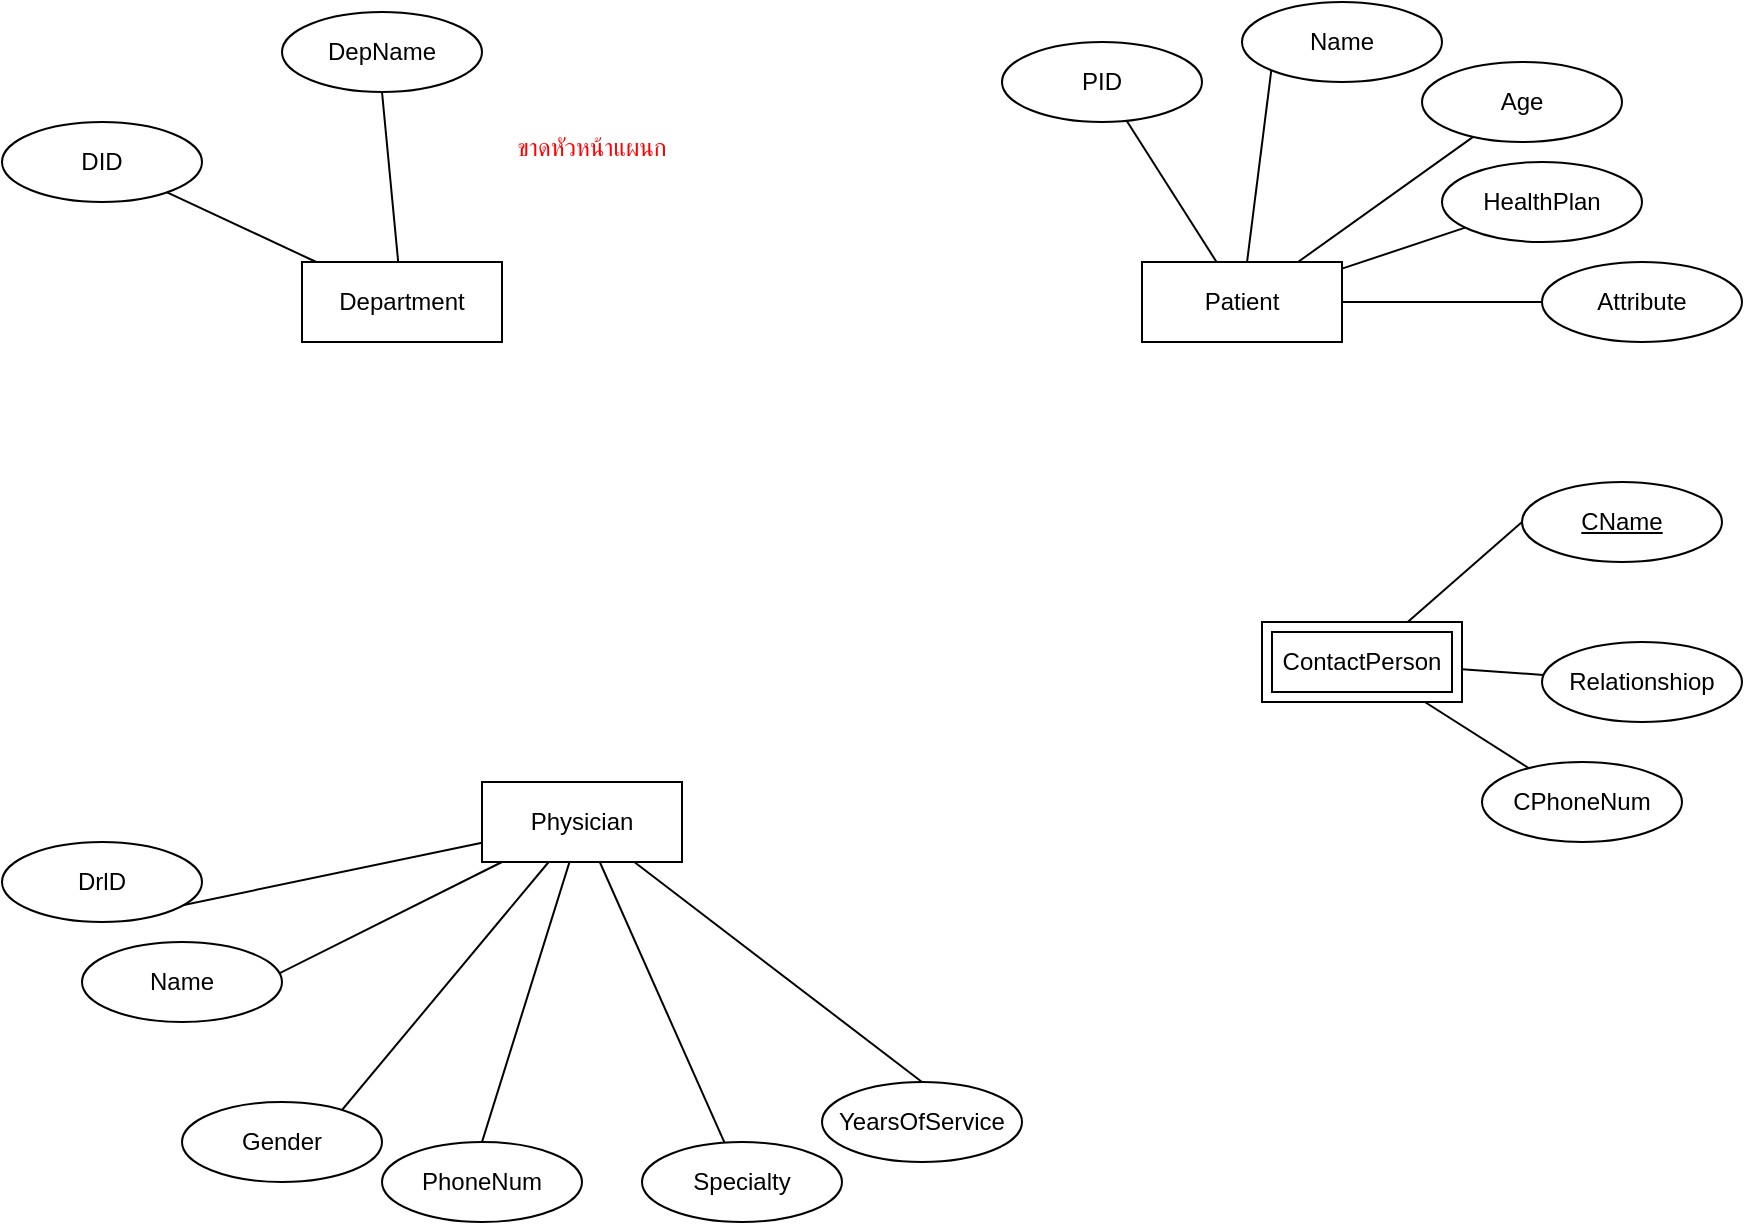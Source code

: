 <mxfile version="26.0.14">
  <diagram name="Page-1" id="JVXTvn9zTPaTGyFRO_n1">
    <mxGraphModel dx="1664" dy="946" grid="1" gridSize="10" guides="1" tooltips="1" connect="1" arrows="1" fold="1" page="1" pageScale="1" pageWidth="1600" pageHeight="900" math="0" shadow="0">
      <root>
        <mxCell id="0" />
        <mxCell id="1" parent="0" />
        <mxCell id="Zd7Eg9PDy9-OItPxuNQ6-11" style="rounded=0;orthogonalLoop=1;jettySize=auto;html=1;strokeColor=default;endArrow=none;startFill=0;" edge="1" parent="1" source="Zd7Eg9PDy9-OItPxuNQ6-9" target="Zd7Eg9PDy9-OItPxuNQ6-10">
          <mxGeometry relative="1" as="geometry" />
        </mxCell>
        <mxCell id="Zd7Eg9PDy9-OItPxuNQ6-13" style="rounded=0;orthogonalLoop=1;jettySize=auto;html=1;entryX=0.5;entryY=1;entryDx=0;entryDy=0;endArrow=none;startFill=0;" edge="1" parent="1" source="Zd7Eg9PDy9-OItPxuNQ6-9" target="Zd7Eg9PDy9-OItPxuNQ6-12">
          <mxGeometry relative="1" as="geometry" />
        </mxCell>
        <mxCell id="Zd7Eg9PDy9-OItPxuNQ6-9" value="Department" style="whiteSpace=wrap;html=1;align=center;" vertex="1" parent="1">
          <mxGeometry x="200" y="170" width="100" height="40" as="geometry" />
        </mxCell>
        <mxCell id="Zd7Eg9PDy9-OItPxuNQ6-10" value="DID" style="ellipse;whiteSpace=wrap;html=1;align=center;" vertex="1" parent="1">
          <mxGeometry x="50" y="100" width="100" height="40" as="geometry" />
        </mxCell>
        <mxCell id="Zd7Eg9PDy9-OItPxuNQ6-12" value="DepName" style="ellipse;whiteSpace=wrap;html=1;align=center;" vertex="1" parent="1">
          <mxGeometry x="190" y="45" width="100" height="40" as="geometry" />
        </mxCell>
        <mxCell id="Zd7Eg9PDy9-OItPxuNQ6-17" value="&lt;font style=&quot;color: rgb(255, 0, 0);&quot;&gt;ขาดหัวหน้าแผนก&lt;/font&gt;" style="text;html=1;align=center;verticalAlign=middle;whiteSpace=wrap;rounded=0;" vertex="1" parent="1">
          <mxGeometry x="300" y="85" width="90" height="55" as="geometry" />
        </mxCell>
        <mxCell id="Zd7Eg9PDy9-OItPxuNQ6-30" style="rounded=0;orthogonalLoop=1;jettySize=auto;html=1;endArrow=none;startFill=0;" edge="1" parent="1" source="Zd7Eg9PDy9-OItPxuNQ6-18" target="Zd7Eg9PDy9-OItPxuNQ6-19">
          <mxGeometry relative="1" as="geometry" />
        </mxCell>
        <mxCell id="Zd7Eg9PDy9-OItPxuNQ6-31" style="rounded=0;orthogonalLoop=1;jettySize=auto;html=1;entryX=0;entryY=1;entryDx=0;entryDy=0;endArrow=none;startFill=0;" edge="1" parent="1" source="Zd7Eg9PDy9-OItPxuNQ6-18" target="Zd7Eg9PDy9-OItPxuNQ6-24">
          <mxGeometry relative="1" as="geometry" />
        </mxCell>
        <mxCell id="Zd7Eg9PDy9-OItPxuNQ6-32" style="rounded=0;orthogonalLoop=1;jettySize=auto;html=1;endArrow=none;startFill=0;" edge="1" parent="1" source="Zd7Eg9PDy9-OItPxuNQ6-18" target="Zd7Eg9PDy9-OItPxuNQ6-23">
          <mxGeometry relative="1" as="geometry" />
        </mxCell>
        <mxCell id="Zd7Eg9PDy9-OItPxuNQ6-34" style="rounded=0;orthogonalLoop=1;jettySize=auto;html=1;endArrow=none;startFill=0;" edge="1" parent="1" source="Zd7Eg9PDy9-OItPxuNQ6-18" target="Zd7Eg9PDy9-OItPxuNQ6-33">
          <mxGeometry relative="1" as="geometry" />
        </mxCell>
        <mxCell id="Zd7Eg9PDy9-OItPxuNQ6-42" style="rounded=0;orthogonalLoop=1;jettySize=auto;html=1;endArrow=none;startFill=0;" edge="1" parent="1" source="Zd7Eg9PDy9-OItPxuNQ6-18" target="Zd7Eg9PDy9-OItPxuNQ6-37">
          <mxGeometry relative="1" as="geometry" />
        </mxCell>
        <mxCell id="Zd7Eg9PDy9-OItPxuNQ6-18" value="Patient" style="whiteSpace=wrap;html=1;align=center;" vertex="1" parent="1">
          <mxGeometry x="620" y="170" width="100" height="40" as="geometry" />
        </mxCell>
        <mxCell id="Zd7Eg9PDy9-OItPxuNQ6-19" value="PID" style="ellipse;whiteSpace=wrap;html=1;align=center;" vertex="1" parent="1">
          <mxGeometry x="550" y="60" width="100" height="40" as="geometry" />
        </mxCell>
        <mxCell id="Zd7Eg9PDy9-OItPxuNQ6-23" value="Age" style="ellipse;whiteSpace=wrap;html=1;align=center;" vertex="1" parent="1">
          <mxGeometry x="760" y="70" width="100" height="40" as="geometry" />
        </mxCell>
        <mxCell id="Zd7Eg9PDy9-OItPxuNQ6-24" value="Name" style="ellipse;whiteSpace=wrap;html=1;align=center;" vertex="1" parent="1">
          <mxGeometry x="670" y="40" width="100" height="40" as="geometry" />
        </mxCell>
        <mxCell id="Zd7Eg9PDy9-OItPxuNQ6-33" value="HealthPlan" style="ellipse;whiteSpace=wrap;html=1;align=center;" vertex="1" parent="1">
          <mxGeometry x="770" y="120" width="100" height="40" as="geometry" />
        </mxCell>
        <mxCell id="Zd7Eg9PDy9-OItPxuNQ6-37" value="Attribute" style="ellipse;whiteSpace=wrap;html=1;align=center;" vertex="1" parent="1">
          <mxGeometry x="820" y="170" width="100" height="40" as="geometry" />
        </mxCell>
        <mxCell id="Zd7Eg9PDy9-OItPxuNQ6-47" style="rounded=0;orthogonalLoop=1;jettySize=auto;html=1;entryX=0;entryY=0.5;entryDx=0;entryDy=0;endArrow=none;startFill=0;" edge="1" parent="1" source="Zd7Eg9PDy9-OItPxuNQ6-43" target="Zd7Eg9PDy9-OItPxuNQ6-44">
          <mxGeometry relative="1" as="geometry" />
        </mxCell>
        <mxCell id="Zd7Eg9PDy9-OItPxuNQ6-48" style="rounded=0;orthogonalLoop=1;jettySize=auto;html=1;endArrow=none;startFill=0;" edge="1" parent="1" source="Zd7Eg9PDy9-OItPxuNQ6-43" target="Zd7Eg9PDy9-OItPxuNQ6-45">
          <mxGeometry relative="1" as="geometry" />
        </mxCell>
        <mxCell id="Zd7Eg9PDy9-OItPxuNQ6-49" style="rounded=0;orthogonalLoop=1;jettySize=auto;html=1;endArrow=none;startFill=0;" edge="1" parent="1" source="Zd7Eg9PDy9-OItPxuNQ6-43" target="Zd7Eg9PDy9-OItPxuNQ6-46">
          <mxGeometry relative="1" as="geometry" />
        </mxCell>
        <mxCell id="Zd7Eg9PDy9-OItPxuNQ6-43" value="ContactPerson" style="shape=ext;margin=3;double=1;whiteSpace=wrap;html=1;align=center;" vertex="1" parent="1">
          <mxGeometry x="680" y="350" width="100" height="40" as="geometry" />
        </mxCell>
        <mxCell id="Zd7Eg9PDy9-OItPxuNQ6-44" value="CName" style="ellipse;whiteSpace=wrap;html=1;align=center;fontStyle=4;" vertex="1" parent="1">
          <mxGeometry x="810" y="280" width="100" height="40" as="geometry" />
        </mxCell>
        <mxCell id="Zd7Eg9PDy9-OItPxuNQ6-45" value="Relationshiop" style="ellipse;whiteSpace=wrap;html=1;align=center;" vertex="1" parent="1">
          <mxGeometry x="820" y="360" width="100" height="40" as="geometry" />
        </mxCell>
        <mxCell id="Zd7Eg9PDy9-OItPxuNQ6-46" value="CPhoneNum" style="ellipse;whiteSpace=wrap;html=1;align=center;" vertex="1" parent="1">
          <mxGeometry x="790" y="420" width="100" height="40" as="geometry" />
        </mxCell>
        <mxCell id="Zd7Eg9PDy9-OItPxuNQ6-57" style="rounded=0;orthogonalLoop=1;jettySize=auto;html=1;entryX=0.5;entryY=1;entryDx=0;entryDy=0;endArrow=none;startFill=0;" edge="1" parent="1" source="Zd7Eg9PDy9-OItPxuNQ6-50" target="Zd7Eg9PDy9-OItPxuNQ6-51">
          <mxGeometry relative="1" as="geometry" />
        </mxCell>
        <mxCell id="Zd7Eg9PDy9-OItPxuNQ6-58" style="rounded=0;orthogonalLoop=1;jettySize=auto;html=1;entryX=0.5;entryY=1;entryDx=0;entryDy=0;endArrow=none;startFill=0;" edge="1" parent="1" source="Zd7Eg9PDy9-OItPxuNQ6-50" target="Zd7Eg9PDy9-OItPxuNQ6-52">
          <mxGeometry relative="1" as="geometry" />
        </mxCell>
        <mxCell id="Zd7Eg9PDy9-OItPxuNQ6-59" style="rounded=0;orthogonalLoop=1;jettySize=auto;html=1;entryX=0.5;entryY=1;entryDx=0;entryDy=0;endArrow=none;startFill=0;" edge="1" parent="1" source="Zd7Eg9PDy9-OItPxuNQ6-50" target="Zd7Eg9PDy9-OItPxuNQ6-53">
          <mxGeometry relative="1" as="geometry" />
        </mxCell>
        <mxCell id="Zd7Eg9PDy9-OItPxuNQ6-61" style="rounded=0;orthogonalLoop=1;jettySize=auto;html=1;endArrow=none;startFill=0;" edge="1" parent="1" source="Zd7Eg9PDy9-OItPxuNQ6-50" target="Zd7Eg9PDy9-OItPxuNQ6-55">
          <mxGeometry relative="1" as="geometry" />
        </mxCell>
        <mxCell id="Zd7Eg9PDy9-OItPxuNQ6-62" style="rounded=0;orthogonalLoop=1;jettySize=auto;html=1;entryX=0.5;entryY=0;entryDx=0;entryDy=0;endArrow=none;startFill=0;" edge="1" parent="1" source="Zd7Eg9PDy9-OItPxuNQ6-50" target="Zd7Eg9PDy9-OItPxuNQ6-56">
          <mxGeometry relative="1" as="geometry" />
        </mxCell>
        <mxCell id="Zd7Eg9PDy9-OItPxuNQ6-50" value="Physician" style="whiteSpace=wrap;html=1;align=center;" vertex="1" parent="1">
          <mxGeometry x="290" y="430" width="100" height="40" as="geometry" />
        </mxCell>
        <mxCell id="Zd7Eg9PDy9-OItPxuNQ6-51" value="DrlD" style="ellipse;whiteSpace=wrap;html=1;align=center;" vertex="1" parent="1">
          <mxGeometry x="50" y="460" width="100" height="40" as="geometry" />
        </mxCell>
        <mxCell id="Zd7Eg9PDy9-OItPxuNQ6-52" value="Name" style="ellipse;whiteSpace=wrap;html=1;align=center;" vertex="1" parent="1">
          <mxGeometry x="90" y="510" width="100" height="40" as="geometry" />
        </mxCell>
        <mxCell id="Zd7Eg9PDy9-OItPxuNQ6-53" value="Gender" style="ellipse;whiteSpace=wrap;html=1;align=center;" vertex="1" parent="1">
          <mxGeometry x="140" y="590" width="100" height="40" as="geometry" />
        </mxCell>
        <mxCell id="Zd7Eg9PDy9-OItPxuNQ6-54" value="PhoneNum" style="ellipse;whiteSpace=wrap;html=1;align=center;" vertex="1" parent="1">
          <mxGeometry x="240" y="610" width="100" height="40" as="geometry" />
        </mxCell>
        <mxCell id="Zd7Eg9PDy9-OItPxuNQ6-55" value="Specialty" style="ellipse;whiteSpace=wrap;html=1;align=center;" vertex="1" parent="1">
          <mxGeometry x="370" y="610" width="100" height="40" as="geometry" />
        </mxCell>
        <mxCell id="Zd7Eg9PDy9-OItPxuNQ6-56" value="YearsOfService" style="ellipse;whiteSpace=wrap;html=1;align=center;" vertex="1" parent="1">
          <mxGeometry x="460" y="580" width="100" height="40" as="geometry" />
        </mxCell>
        <mxCell id="Zd7Eg9PDy9-OItPxuNQ6-60" style="rounded=0;orthogonalLoop=1;jettySize=auto;html=1;endArrow=none;startFill=0;entryX=0.5;entryY=0;entryDx=0;entryDy=0;" edge="1" parent="1" source="Zd7Eg9PDy9-OItPxuNQ6-50" target="Zd7Eg9PDy9-OItPxuNQ6-54">
          <mxGeometry relative="1" as="geometry">
            <mxPoint x="246" y="641" as="targetPoint" />
          </mxGeometry>
        </mxCell>
      </root>
    </mxGraphModel>
  </diagram>
</mxfile>
